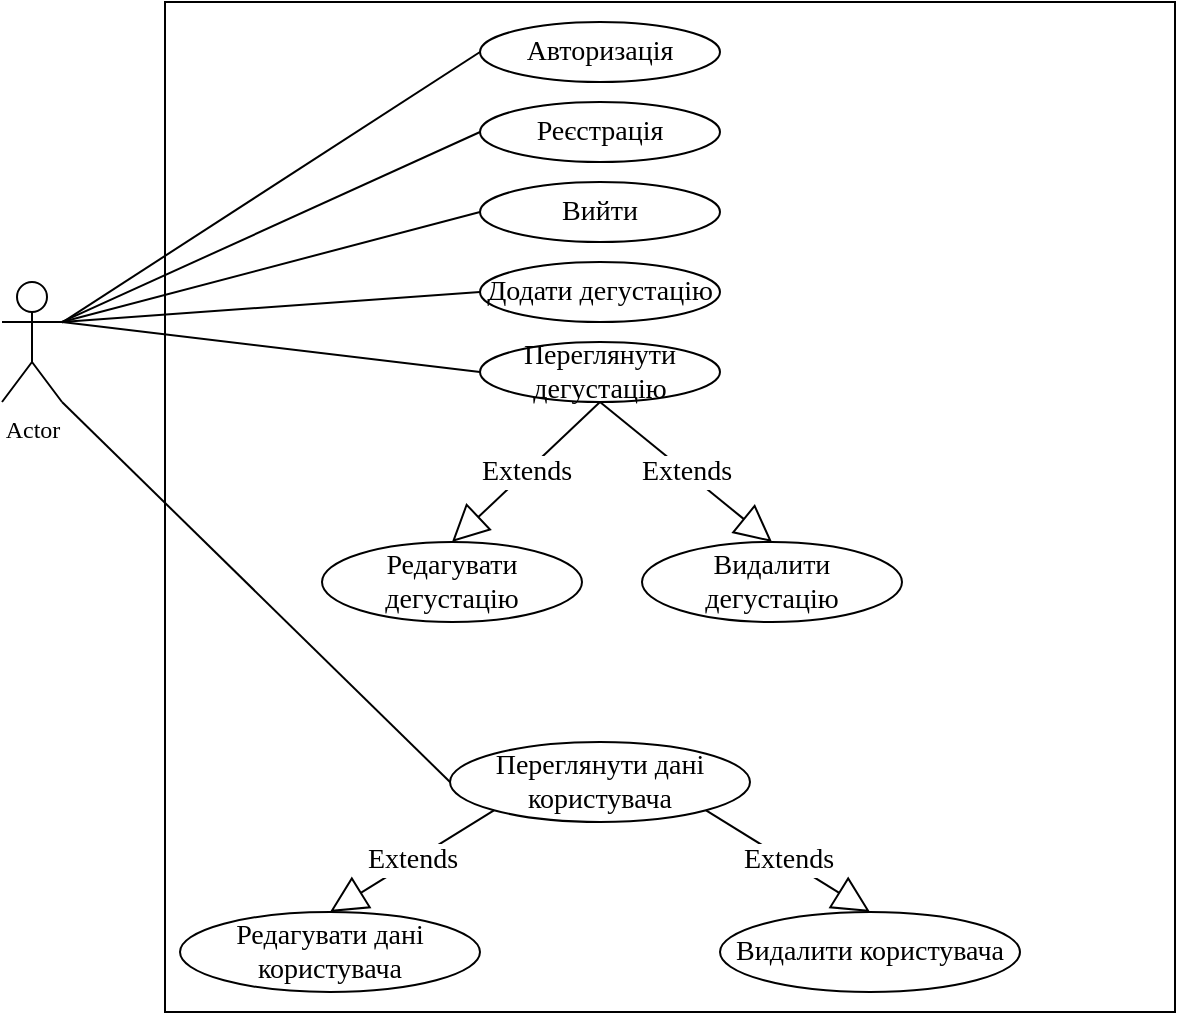 <mxfile version="14.6.9" type="github"><diagram id="7o5HNgJIb3Fug5DSUVND" name="Page-1"><mxGraphModel dx="906" dy="656" grid="1" gridSize="10" guides="1" tooltips="1" connect="1" arrows="1" fold="1" page="1" pageScale="1" pageWidth="827" pageHeight="1169" math="0" shadow="0"><root><mxCell id="0"/><mxCell id="1" parent="0"/><mxCell id="n1c-7AhmmoTztloEUQG2-2" value="" style="whiteSpace=wrap;html=1;aspect=fixed;" vertex="1" parent="1"><mxGeometry x="121.5" y="90" width="505" height="505" as="geometry"/></mxCell><mxCell id="n1c-7AhmmoTztloEUQG2-3" value="Авторизація" style="ellipse;whiteSpace=wrap;html=1;fontSize=14;fontFamily=Times New Roman;" vertex="1" parent="1"><mxGeometry x="279" y="100" width="120" height="30" as="geometry"/></mxCell><mxCell id="n1c-7AhmmoTztloEUQG2-4" value="Реєстрація" style="ellipse;whiteSpace=wrap;html=1;fontSize=14;fontFamily=Times New Roman;" vertex="1" parent="1"><mxGeometry x="279" y="140" width="120" height="30" as="geometry"/></mxCell><mxCell id="n1c-7AhmmoTztloEUQG2-9" value="Додати дегустацію" style="ellipse;whiteSpace=wrap;html=1;fontSize=14;fontFamily=Times New Roman;" vertex="1" parent="1"><mxGeometry x="279" y="220" width="120" height="30" as="geometry"/></mxCell><mxCell id="n1c-7AhmmoTztloEUQG2-10" value="Переглянути дегустацію" style="ellipse;whiteSpace=wrap;html=1;fontSize=14;fontFamily=Times New Roman;" vertex="1" parent="1"><mxGeometry x="279" y="260" width="120" height="30" as="geometry"/></mxCell><mxCell id="n1c-7AhmmoTztloEUQG2-11" value="Видалити дегустацію" style="ellipse;whiteSpace=wrap;html=1;fontSize=14;fontFamily=Times New Roman;" vertex="1" parent="1"><mxGeometry x="360" y="360" width="130" height="40" as="geometry"/></mxCell><mxCell id="n1c-7AhmmoTztloEUQG2-12" value="Редагувати дегустацію" style="ellipse;whiteSpace=wrap;html=1;fontSize=14;fontFamily=Times New Roman;" vertex="1" parent="1"><mxGeometry x="200" y="360" width="130" height="40" as="geometry"/></mxCell><mxCell id="n1c-7AhmmoTztloEUQG2-16" value="Переглянути дані користувача" style="ellipse;whiteSpace=wrap;html=1;fontSize=14;fontFamily=Times New Roman;" vertex="1" parent="1"><mxGeometry x="264" y="460" width="150" height="40" as="geometry"/></mxCell><mxCell id="n1c-7AhmmoTztloEUQG2-17" value="Видалити користувача" style="ellipse;whiteSpace=wrap;html=1;fontSize=14;fontFamily=Times New Roman;" vertex="1" parent="1"><mxGeometry x="399" y="545" width="150" height="40" as="geometry"/></mxCell><mxCell id="n1c-7AhmmoTztloEUQG2-18" value="Редагувати дані користувача" style="ellipse;whiteSpace=wrap;html=1;fontSize=14;fontFamily=Times New Roman;" vertex="1" parent="1"><mxGeometry x="129" y="545" width="150" height="40" as="geometry"/></mxCell><mxCell id="n1c-7AhmmoTztloEUQG2-21" value="Вийти" style="ellipse;whiteSpace=wrap;html=1;fontSize=14;fontFamily=Times New Roman;" vertex="1" parent="1"><mxGeometry x="279" y="180" width="120" height="30" as="geometry"/></mxCell><mxCell id="n1c-7AhmmoTztloEUQG2-22" value="" style="endArrow=none;html=1;entryX=0;entryY=0.5;entryDx=0;entryDy=0;" edge="1" parent="1" source="n1c-7AhmmoTztloEUQG2-1" target="n1c-7AhmmoTztloEUQG2-3"><mxGeometry width="50" height="50" relative="1" as="geometry"><mxPoint x="70" y="230" as="sourcePoint"/><mxPoint x="120" y="180" as="targetPoint"/></mxGeometry></mxCell><mxCell id="n1c-7AhmmoTztloEUQG2-24" value="" style="endArrow=none;html=1;entryX=1;entryY=0.333;entryDx=0;entryDy=0;entryPerimeter=0;exitX=0;exitY=0.5;exitDx=0;exitDy=0;" edge="1" parent="1" source="n1c-7AhmmoTztloEUQG2-4" target="n1c-7AhmmoTztloEUQG2-1"><mxGeometry width="50" height="50" relative="1" as="geometry"><mxPoint x="390" y="360" as="sourcePoint"/><mxPoint x="440" y="310" as="targetPoint"/></mxGeometry></mxCell><mxCell id="n1c-7AhmmoTztloEUQG2-25" value="" style="endArrow=none;html=1;entryX=0;entryY=0.5;entryDx=0;entryDy=0;" edge="1" parent="1" target="n1c-7AhmmoTztloEUQG2-21"><mxGeometry width="50" height="50" relative="1" as="geometry"><mxPoint x="70" y="250" as="sourcePoint"/><mxPoint x="440" y="310" as="targetPoint"/></mxGeometry></mxCell><mxCell id="n1c-7AhmmoTztloEUQG2-26" value="" style="endArrow=none;html=1;exitX=1;exitY=0.333;exitDx=0;exitDy=0;exitPerimeter=0;entryX=0;entryY=0.5;entryDx=0;entryDy=0;" edge="1" parent="1" source="n1c-7AhmmoTztloEUQG2-1" target="n1c-7AhmmoTztloEUQG2-9"><mxGeometry width="50" height="50" relative="1" as="geometry"><mxPoint x="390" y="360" as="sourcePoint"/><mxPoint x="440" y="310" as="targetPoint"/></mxGeometry></mxCell><mxCell id="n1c-7AhmmoTztloEUQG2-27" value="" style="endArrow=none;html=1;exitX=1;exitY=0.333;exitDx=0;exitDy=0;exitPerimeter=0;entryX=0;entryY=0.5;entryDx=0;entryDy=0;" edge="1" parent="1" source="n1c-7AhmmoTztloEUQG2-1" target="n1c-7AhmmoTztloEUQG2-10"><mxGeometry width="50" height="50" relative="1" as="geometry"><mxPoint x="390" y="360" as="sourcePoint"/><mxPoint x="440" y="310" as="targetPoint"/></mxGeometry></mxCell><mxCell id="n1c-7AhmmoTztloEUQG2-30" value="" style="endArrow=none;html=1;exitX=1;exitY=1;exitDx=0;exitDy=0;exitPerimeter=0;entryX=0;entryY=0.5;entryDx=0;entryDy=0;" edge="1" parent="1" source="n1c-7AhmmoTztloEUQG2-1" target="n1c-7AhmmoTztloEUQG2-16"><mxGeometry width="50" height="50" relative="1" as="geometry"><mxPoint x="390" y="360" as="sourcePoint"/><mxPoint x="440" y="310" as="targetPoint"/></mxGeometry></mxCell><object label="Actor" id="n1c-7AhmmoTztloEUQG2-1"><mxCell style="shape=umlActor;verticalLabelPosition=bottom;verticalAlign=top;html=1;outlineConnect=0;noLabel=0;fontFamily=Times New Roman;" vertex="1" parent="1"><mxGeometry x="40" y="230" width="30" height="60" as="geometry"/></mxCell></object><mxCell id="n1c-7AhmmoTztloEUQG2-34" value="Extends" style="endArrow=block;endSize=16;endFill=0;html=1;fontFamily=Times New Roman;fontSize=14;exitX=0;exitY=1;exitDx=0;exitDy=0;entryX=0.5;entryY=0;entryDx=0;entryDy=0;" edge="1" parent="1" source="n1c-7AhmmoTztloEUQG2-16" target="n1c-7AhmmoTztloEUQG2-18"><mxGeometry width="160" relative="1" as="geometry"><mxPoint x="310" y="440" as="sourcePoint"/><mxPoint x="470" y="440" as="targetPoint"/></mxGeometry></mxCell><mxCell id="n1c-7AhmmoTztloEUQG2-35" value="Extends" style="endArrow=block;endSize=16;endFill=0;html=1;fontFamily=Times New Roman;fontSize=14;exitX=1;exitY=1;exitDx=0;exitDy=0;entryX=0.5;entryY=0;entryDx=0;entryDy=0;" edge="1" parent="1" source="n1c-7AhmmoTztloEUQG2-16" target="n1c-7AhmmoTztloEUQG2-17"><mxGeometry width="160" relative="1" as="geometry"><mxPoint x="330" y="340" as="sourcePoint"/><mxPoint x="490" y="340" as="targetPoint"/></mxGeometry></mxCell><mxCell id="n1c-7AhmmoTztloEUQG2-36" value="Extends" style="endArrow=block;endSize=16;endFill=0;html=1;fontFamily=Times New Roman;fontSize=14;exitX=0.5;exitY=1;exitDx=0;exitDy=0;entryX=0.5;entryY=0;entryDx=0;entryDy=0;" edge="1" parent="1" source="n1c-7AhmmoTztloEUQG2-10" target="n1c-7AhmmoTztloEUQG2-12"><mxGeometry width="160" relative="1" as="geometry"><mxPoint x="330" y="340" as="sourcePoint"/><mxPoint x="490" y="340" as="targetPoint"/></mxGeometry></mxCell><mxCell id="n1c-7AhmmoTztloEUQG2-37" value="Extends" style="endArrow=block;endSize=16;endFill=0;html=1;fontFamily=Times New Roman;fontSize=14;exitX=0.5;exitY=1;exitDx=0;exitDy=0;entryX=0.5;entryY=0;entryDx=0;entryDy=0;" edge="1" parent="1" source="n1c-7AhmmoTztloEUQG2-10" target="n1c-7AhmmoTztloEUQG2-11"><mxGeometry width="160" relative="1" as="geometry"><mxPoint x="330" y="340" as="sourcePoint"/><mxPoint x="490" y="340" as="targetPoint"/></mxGeometry></mxCell></root></mxGraphModel></diagram></mxfile>
